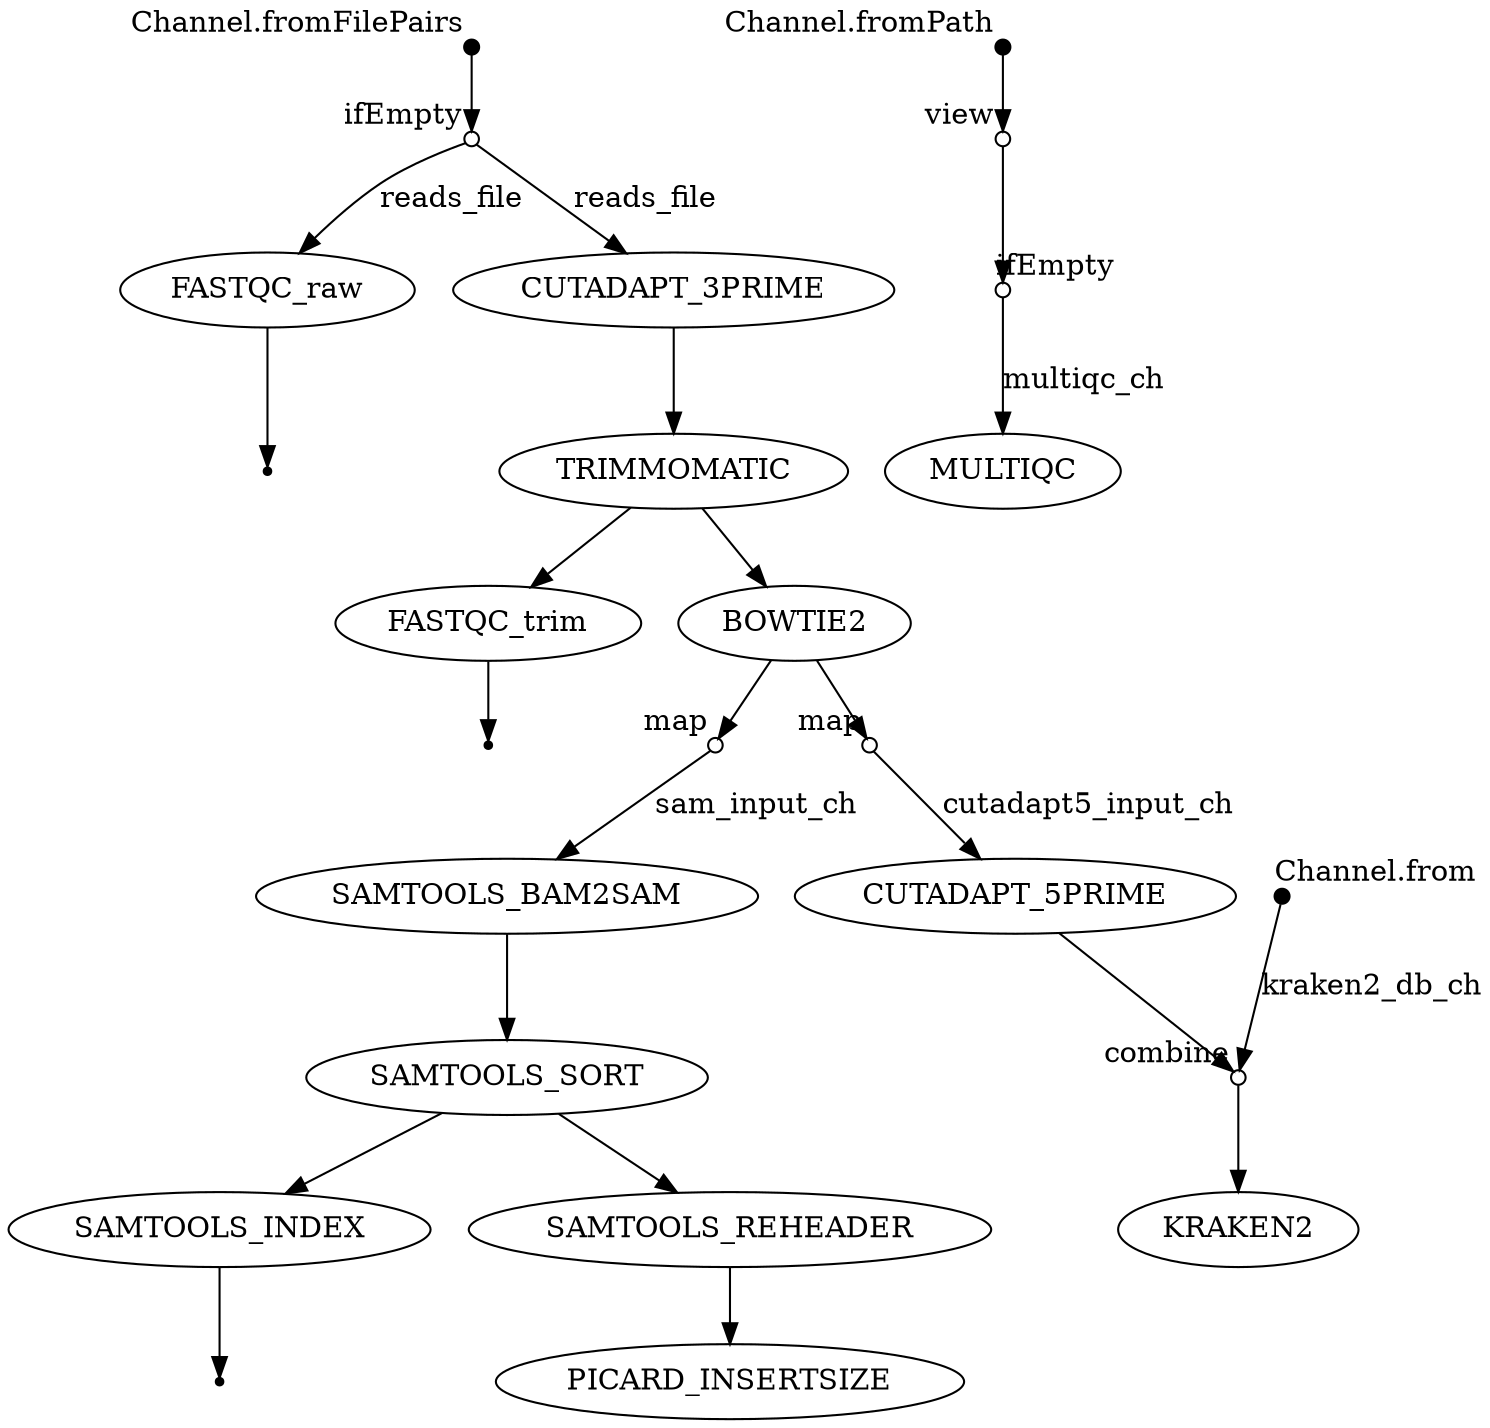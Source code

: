 digraph "flow" {
v0 [shape=point,label="",fixedsize=true,width=0.1,xlabel="Channel.fromFilePairs"];
v1 [shape=circle,label="",fixedsize=true,width=0.1,xlabel="ifEmpty"];
v0 -> v1;

v1 [shape=circle,label="",fixedsize=true,width=0.1,xlabel="ifEmpty"];
v2 [label="FASTQC_raw"];
v1 -> v2 [label="reads_file"];

v2 [label="FASTQC_raw"];
v3 [shape=point];
v2 -> v3;

v1 [shape=circle,label="",fixedsize=true,width=0.1,xlabel="ifEmpty"];
v4 [label="CUTADAPT_3PRIME"];
v1 -> v4 [label="reads_file"];

v4 [label="CUTADAPT_3PRIME"];
v5 [label="TRIMMOMATIC"];
v4 -> v5;

v5 [label="TRIMMOMATIC"];
v6 [label="FASTQC_trim"];
v5 -> v6;

v6 [label="FASTQC_trim"];
v7 [shape=point];
v6 -> v7;

v5 [label="TRIMMOMATIC"];
v8 [label="BOWTIE2"];
v5 -> v8;

v8 [label="BOWTIE2"];
v9 [shape=circle,label="",fixedsize=true,width=0.1,xlabel="map"];
v8 -> v9;

v9 [shape=circle,label="",fixedsize=true,width=0.1,xlabel="map"];
v10 [label="SAMTOOLS_BAM2SAM"];
v9 -> v10 [label="sam_input_ch"];

v10 [label="SAMTOOLS_BAM2SAM"];
v11 [label="SAMTOOLS_SORT"];
v10 -> v11;

v11 [label="SAMTOOLS_SORT"];
v12 [label="SAMTOOLS_INDEX"];
v11 -> v12;

v12 [label="SAMTOOLS_INDEX"];
v13 [shape=point];
v12 -> v13;

v11 [label="SAMTOOLS_SORT"];
v14 [label="SAMTOOLS_REHEADER"];
v11 -> v14;

v14 [label="SAMTOOLS_REHEADER"];
v15 [label="PICARD_INSERTSIZE"];
v14 -> v15;

v8 [label="BOWTIE2"];
v16 [shape=circle,label="",fixedsize=true,width=0.1,xlabel="map"];
v8 -> v16;

v16 [shape=circle,label="",fixedsize=true,width=0.1,xlabel="map"];
v17 [label="CUTADAPT_5PRIME"];
v16 -> v17 [label="cutadapt5_input_ch"];

v17 [label="CUTADAPT_5PRIME"];
v19 [shape=circle,label="",fixedsize=true,width=0.1,xlabel="combine"];
v17 -> v19;

v18 [shape=point,label="",fixedsize=true,width=0.1,xlabel="Channel.from"];
v19 [shape=circle,label="",fixedsize=true,width=0.1,xlabel="combine"];
v18 -> v19 [label="kraken2_db_ch"];

v19 [shape=circle,label="",fixedsize=true,width=0.1,xlabel="combine"];
v20 [label="KRAKEN2"];
v19 -> v20;

v21 [shape=point,label="",fixedsize=true,width=0.1,xlabel="Channel.fromPath"];
v22 [shape=circle,label="",fixedsize=true,width=0.1,xlabel="view"];
v21 -> v22;

v22 [shape=circle,label="",fixedsize=true,width=0.1,xlabel="view"];
v23 [shape=circle,label="",fixedsize=true,width=0.1,xlabel="ifEmpty"];
v22 -> v23;

v23 [shape=circle,label="",fixedsize=true,width=0.1,xlabel="ifEmpty"];
v24 [label="MULTIQC"];
v23 -> v24 [label="multiqc_ch"];

}
